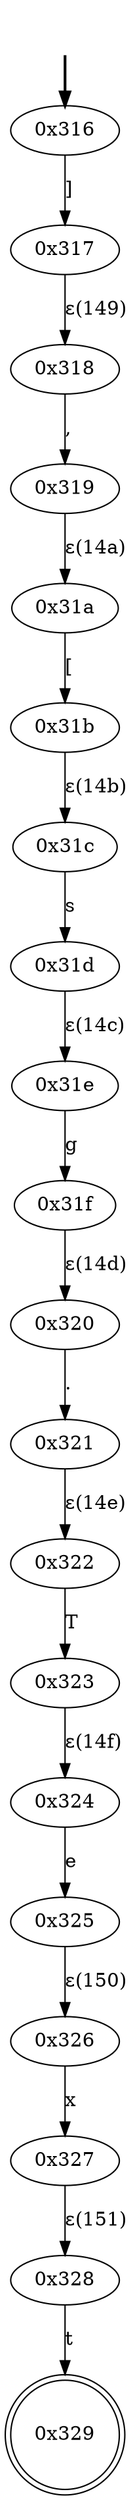 digraph {
	fake [style=invisible]
	"0x316" [root=true]
	"0x317"
	"0x318"
	"0x319"
	"0x31a"
	"0x31b"
	"0x31c"
	"0x31d"
	"0x31e"
	"0x31f"
	"0x320"
	"0x321"
	"0x322"
	"0x323"
	"0x324"
	"0x325"
	"0x326"
	"0x327"
	"0x328"
	"0x329" [shape=doublecircle]
	fake -> "0x316" [style=bold]
	"0x316" -> "0x317" [label="]"]
	"0x318" -> "0x319" [label=","]
	"0x317" -> "0x318" [label="ε(149)"]
	"0x31a" -> "0x31b" [label="["]
	"0x319" -> "0x31a" [label="ε(14a)"]
	"0x31c" -> "0x31d" [label=s]
	"0x31b" -> "0x31c" [label="ε(14b)"]
	"0x31e" -> "0x31f" [label=g]
	"0x31d" -> "0x31e" [label="ε(14c)"]
	"0x320" -> "0x321" [label="."]
	"0x31f" -> "0x320" [label="ε(14d)"]
	"0x322" -> "0x323" [label=T]
	"0x321" -> "0x322" [label="ε(14e)"]
	"0x324" -> "0x325" [label=e]
	"0x323" -> "0x324" [label="ε(14f)"]
	"0x326" -> "0x327" [label=x]
	"0x325" -> "0x326" [label="ε(150)"]
	"0x328" -> "0x329" [label=t]
	"0x327" -> "0x328" [label="ε(151)"]
}
